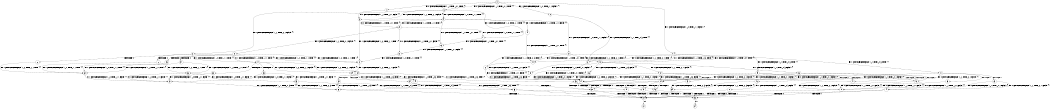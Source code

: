 digraph BCG {
size = "7, 10.5";
center = TRUE;
node [shape = circle];
0 [peripheries = 2];
0 -> 1 [label = "EX !0 !ATOMIC_EXCH_BRANCH (1, +1, TRUE, +0, 1, TRUE) !{}"];
0 -> 2 [label = "EX !1 !ATOMIC_EXCH_BRANCH (1, +0, TRUE, +1, 1, FALSE) !{}"];
0 -> 3 [label = "EX !0 !ATOMIC_EXCH_BRANCH (1, +1, TRUE, +0, 1, TRUE) !{}"];
0 -> 4 [label = "EX !1 !ATOMIC_EXCH_BRANCH (1, +0, TRUE, +1, 1, FALSE) !{}"];
1 -> 5 [label = "EX !0 !ATOMIC_EXCH_BRANCH (1, +1, TRUE, +0, 1, FALSE) !{}"];
2 -> 6 [label = "EX !1 !ATOMIC_EXCH_BRANCH (1, +1, TRUE, +0, 3, TRUE) !{}"];
3 -> 5 [label = "EX !0 !ATOMIC_EXCH_BRANCH (1, +1, TRUE, +0, 1, FALSE) !{}"];
3 -> 7 [label = "EX !1 !ATOMIC_EXCH_BRANCH (1, +0, TRUE, +1, 1, TRUE) !{}"];
3 -> 8 [label = "EX !0 !ATOMIC_EXCH_BRANCH (1, +1, TRUE, +0, 1, FALSE) !{}"];
3 -> 9 [label = "EX !1 !ATOMIC_EXCH_BRANCH (1, +0, TRUE, +1, 1, TRUE) !{}"];
4 -> 6 [label = "EX !1 !ATOMIC_EXCH_BRANCH (1, +1, TRUE, +0, 3, TRUE) !{}"];
4 -> 10 [label = "EX !0 !ATOMIC_EXCH_BRANCH (1, +1, TRUE, +0, 1, TRUE) !{}"];
4 -> 11 [label = "EX !1 !ATOMIC_EXCH_BRANCH (1, +1, TRUE, +0, 3, TRUE) !{}"];
4 -> 12 [label = "EX !0 !ATOMIC_EXCH_BRANCH (1, +1, TRUE, +0, 1, TRUE) !{}"];
5 -> 13 [label = "EX !1 !ATOMIC_EXCH_BRANCH (1, +0, TRUE, +1, 1, TRUE) !{}"];
6 -> 14 [label = "EX !0 !ATOMIC_EXCH_BRANCH (1, +1, TRUE, +0, 1, FALSE) !{}"];
7 -> 15 [label = "EX !0 !ATOMIC_EXCH_BRANCH (1, +1, TRUE, +0, 1, TRUE) !{}"];
8 -> 13 [label = "EX !1 !ATOMIC_EXCH_BRANCH (1, +0, TRUE, +1, 1, TRUE) !{}"];
8 -> 16 [label = "TERMINATE !0"];
8 -> 17 [label = "EX !1 !ATOMIC_EXCH_BRANCH (1, +0, TRUE, +1, 1, TRUE) !{}"];
8 -> 18 [label = "TERMINATE !0"];
9 -> 15 [label = "EX !0 !ATOMIC_EXCH_BRANCH (1, +1, TRUE, +0, 1, TRUE) !{}"];
9 -> 19 [label = "EX !1 !ATOMIC_EXCH_BRANCH (1, +0, TRUE, +1, 1, FALSE) !{}"];
9 -> 20 [label = "EX !0 !ATOMIC_EXCH_BRANCH (1, +1, TRUE, +0, 1, TRUE) !{}"];
9 -> 21 [label = "EX !1 !ATOMIC_EXCH_BRANCH (1, +0, TRUE, +1, 1, FALSE) !{}"];
10 -> 22 [label = "EX !0 !ATOMIC_EXCH_BRANCH (1, +1, TRUE, +0, 1, FALSE) !{}"];
11 -> 14 [label = "EX !0 !ATOMIC_EXCH_BRANCH (1, +1, TRUE, +0, 1, FALSE) !{}"];
11 -> 23 [label = "TERMINATE !1"];
11 -> 24 [label = "EX !0 !ATOMIC_EXCH_BRANCH (1, +1, TRUE, +0, 1, FALSE) !{}"];
11 -> 25 [label = "TERMINATE !1"];
12 -> 22 [label = "EX !0 !ATOMIC_EXCH_BRANCH (1, +1, TRUE, +0, 1, FALSE) !{}"];
12 -> 26 [label = "EX !1 !ATOMIC_EXCH_BRANCH (1, +1, TRUE, +0, 3, FALSE) !{}"];
12 -> 27 [label = "EX !0 !ATOMIC_EXCH_BRANCH (1, +1, TRUE, +0, 1, FALSE) !{}"];
12 -> 28 [label = "EX !1 !ATOMIC_EXCH_BRANCH (1, +1, TRUE, +0, 3, FALSE) !{}"];
13 -> 29 [label = "EX !1 !ATOMIC_EXCH_BRANCH (1, +0, TRUE, +1, 1, FALSE) !{}"];
14 -> 30 [label = "TERMINATE !0"];
15 -> 31 [label = "EX !0 !ATOMIC_EXCH_BRANCH (1, +1, TRUE, +0, 1, FALSE) !{}"];
16 -> 32 [label = "EX !1 !ATOMIC_EXCH_BRANCH (1, +0, TRUE, +1, 1, TRUE) !{}"];
17 -> 29 [label = "EX !1 !ATOMIC_EXCH_BRANCH (1, +0, TRUE, +1, 1, FALSE) !{}"];
17 -> 33 [label = "TERMINATE !0"];
17 -> 34 [label = "EX !1 !ATOMIC_EXCH_BRANCH (1, +0, TRUE, +1, 1, FALSE) !{}"];
17 -> 35 [label = "TERMINATE !0"];
18 -> 32 [label = "EX !1 !ATOMIC_EXCH_BRANCH (1, +0, TRUE, +1, 1, TRUE) !{}"];
18 -> 36 [label = "EX !1 !ATOMIC_EXCH_BRANCH (1, +0, TRUE, +1, 1, TRUE) !{}"];
19 -> 10 [label = "EX !0 !ATOMIC_EXCH_BRANCH (1, +1, TRUE, +0, 1, TRUE) !{}"];
20 -> 31 [label = "EX !0 !ATOMIC_EXCH_BRANCH (1, +1, TRUE, +0, 1, FALSE) !{}"];
20 -> 7 [label = "EX !1 !ATOMIC_EXCH_BRANCH (1, +0, TRUE, +1, 1, TRUE) !{}"];
20 -> 37 [label = "EX !0 !ATOMIC_EXCH_BRANCH (1, +1, TRUE, +0, 1, FALSE) !{}"];
20 -> 9 [label = "EX !1 !ATOMIC_EXCH_BRANCH (1, +0, TRUE, +1, 1, TRUE) !{}"];
21 -> 10 [label = "EX !0 !ATOMIC_EXCH_BRANCH (1, +1, TRUE, +0, 1, TRUE) !{}"];
21 -> 38 [label = "EX !1 !ATOMIC_EXCH_BRANCH (1, +1, TRUE, +0, 3, TRUE) !{}"];
21 -> 12 [label = "EX !0 !ATOMIC_EXCH_BRANCH (1, +1, TRUE, +0, 1, TRUE) !{}"];
21 -> 39 [label = "EX !1 !ATOMIC_EXCH_BRANCH (1, +1, TRUE, +0, 3, TRUE) !{}"];
22 -> 14 [label = "EX !1 !ATOMIC_EXCH_BRANCH (1, +1, TRUE, +0, 3, FALSE) !{}"];
23 -> 40 [label = "EX !0 !ATOMIC_EXCH_BRANCH (1, +1, TRUE, +0, 1, FALSE) !{}"];
24 -> 30 [label = "TERMINATE !0"];
24 -> 41 [label = "TERMINATE !1"];
24 -> 42 [label = "TERMINATE !0"];
24 -> 43 [label = "TERMINATE !1"];
25 -> 40 [label = "EX !0 !ATOMIC_EXCH_BRANCH (1, +1, TRUE, +0, 1, FALSE) !{}"];
25 -> 44 [label = "EX !0 !ATOMIC_EXCH_BRANCH (1, +1, TRUE, +0, 1, FALSE) !{}"];
26 -> 14 [label = "EX !0 !ATOMIC_EXCH_BRANCH (1, +1, TRUE, +0, 1, FALSE) !{}"];
27 -> 14 [label = "EX !1 !ATOMIC_EXCH_BRANCH (1, +1, TRUE, +0, 3, FALSE) !{}"];
27 -> 45 [label = "TERMINATE !0"];
27 -> 24 [label = "EX !1 !ATOMIC_EXCH_BRANCH (1, +1, TRUE, +0, 3, FALSE) !{}"];
27 -> 46 [label = "TERMINATE !0"];
28 -> 14 [label = "EX !0 !ATOMIC_EXCH_BRANCH (1, +1, TRUE, +0, 1, FALSE) !{}"];
28 -> 47 [label = "TERMINATE !1"];
28 -> 24 [label = "EX !0 !ATOMIC_EXCH_BRANCH (1, +1, TRUE, +0, 1, FALSE) !{}"];
28 -> 48 [label = "TERMINATE !1"];
29 -> 49 [label = "EX !1 !ATOMIC_EXCH_BRANCH (1, +1, TRUE, +0, 3, TRUE) !{}"];
30 -> 50 [label = "TERMINATE !1"];
31 -> 13 [label = "EX !1 !ATOMIC_EXCH_BRANCH (1, +0, TRUE, +1, 1, TRUE) !{}"];
32 -> 51 [label = "EX !1 !ATOMIC_EXCH_BRANCH (1, +0, TRUE, +1, 1, FALSE) !{}"];
33 -> 51 [label = "EX !1 !ATOMIC_EXCH_BRANCH (1, +0, TRUE, +1, 1, FALSE) !{}"];
34 -> 49 [label = "EX !1 !ATOMIC_EXCH_BRANCH (1, +1, TRUE, +0, 3, TRUE) !{}"];
34 -> 52 [label = "TERMINATE !0"];
34 -> 53 [label = "EX !1 !ATOMIC_EXCH_BRANCH (1, +1, TRUE, +0, 3, TRUE) !{}"];
34 -> 54 [label = "TERMINATE !0"];
35 -> 51 [label = "EX !1 !ATOMIC_EXCH_BRANCH (1, +0, TRUE, +1, 1, FALSE) !{}"];
35 -> 55 [label = "EX !1 !ATOMIC_EXCH_BRANCH (1, +0, TRUE, +1, 1, FALSE) !{}"];
36 -> 51 [label = "EX !1 !ATOMIC_EXCH_BRANCH (1, +0, TRUE, +1, 1, FALSE) !{}"];
36 -> 55 [label = "EX !1 !ATOMIC_EXCH_BRANCH (1, +0, TRUE, +1, 1, FALSE) !{}"];
37 -> 13 [label = "EX !1 !ATOMIC_EXCH_BRANCH (1, +0, TRUE, +1, 1, TRUE) !{}"];
37 -> 56 [label = "TERMINATE !0"];
37 -> 17 [label = "EX !1 !ATOMIC_EXCH_BRANCH (1, +0, TRUE, +1, 1, TRUE) !{}"];
37 -> 57 [label = "TERMINATE !0"];
38 -> 14 [label = "EX !0 !ATOMIC_EXCH_BRANCH (1, +1, TRUE, +0, 1, FALSE) !{}"];
39 -> 14 [label = "EX !0 !ATOMIC_EXCH_BRANCH (1, +1, TRUE, +0, 1, FALSE) !{}"];
39 -> 47 [label = "TERMINATE !1"];
39 -> 24 [label = "EX !0 !ATOMIC_EXCH_BRANCH (1, +1, TRUE, +0, 1, FALSE) !{}"];
39 -> 48 [label = "TERMINATE !1"];
40 -> 50 [label = "TERMINATE !0"];
41 -> 50 [label = "TERMINATE !0"];
42 -> 50 [label = "TERMINATE !1"];
42 -> 58 [label = "TERMINATE !1"];
43 -> 50 [label = "TERMINATE !0"];
43 -> 58 [label = "TERMINATE !0"];
44 -> 50 [label = "TERMINATE !0"];
44 -> 58 [label = "TERMINATE !0"];
45 -> 59 [label = "EX !1 !ATOMIC_EXCH_BRANCH (1, +1, TRUE, +0, 3, FALSE) !{}"];
46 -> 59 [label = "EX !1 !ATOMIC_EXCH_BRANCH (1, +1, TRUE, +0, 3, FALSE) !{}"];
46 -> 60 [label = "EX !1 !ATOMIC_EXCH_BRANCH (1, +1, TRUE, +0, 3, FALSE) !{}"];
47 -> 40 [label = "EX !0 !ATOMIC_EXCH_BRANCH (1, +1, TRUE, +0, 1, FALSE) !{}"];
48 -> 40 [label = "EX !0 !ATOMIC_EXCH_BRANCH (1, +1, TRUE, +0, 1, FALSE) !{}"];
48 -> 44 [label = "EX !0 !ATOMIC_EXCH_BRANCH (1, +1, TRUE, +0, 1, FALSE) !{}"];
49 -> 30 [label = "TERMINATE !0"];
50 -> 61 [label = "exit"];
51 -> 62 [label = "EX !1 !ATOMIC_EXCH_BRANCH (1, +1, TRUE, +0, 3, TRUE) !{}"];
52 -> 62 [label = "EX !1 !ATOMIC_EXCH_BRANCH (1, +1, TRUE, +0, 3, TRUE) !{}"];
53 -> 30 [label = "TERMINATE !0"];
53 -> 41 [label = "TERMINATE !1"];
53 -> 42 [label = "TERMINATE !0"];
53 -> 43 [label = "TERMINATE !1"];
54 -> 62 [label = "EX !1 !ATOMIC_EXCH_BRANCH (1, +1, TRUE, +0, 3, TRUE) !{}"];
54 -> 63 [label = "EX !1 !ATOMIC_EXCH_BRANCH (1, +1, TRUE, +0, 3, TRUE) !{}"];
55 -> 62 [label = "EX !1 !ATOMIC_EXCH_BRANCH (1, +1, TRUE, +0, 3, TRUE) !{}"];
55 -> 63 [label = "EX !1 !ATOMIC_EXCH_BRANCH (1, +1, TRUE, +0, 3, TRUE) !{}"];
56 -> 32 [label = "EX !1 !ATOMIC_EXCH_BRANCH (1, +0, TRUE, +1, 1, TRUE) !{}"];
57 -> 32 [label = "EX !1 !ATOMIC_EXCH_BRANCH (1, +0, TRUE, +1, 1, TRUE) !{}"];
57 -> 36 [label = "EX !1 !ATOMIC_EXCH_BRANCH (1, +0, TRUE, +1, 1, TRUE) !{}"];
58 -> 64 [label = "exit"];
59 -> 50 [label = "TERMINATE !1"];
60 -> 50 [label = "TERMINATE !1"];
60 -> 58 [label = "TERMINATE !1"];
62 -> 50 [label = "TERMINATE !1"];
63 -> 50 [label = "TERMINATE !1"];
63 -> 58 [label = "TERMINATE !1"];
}
